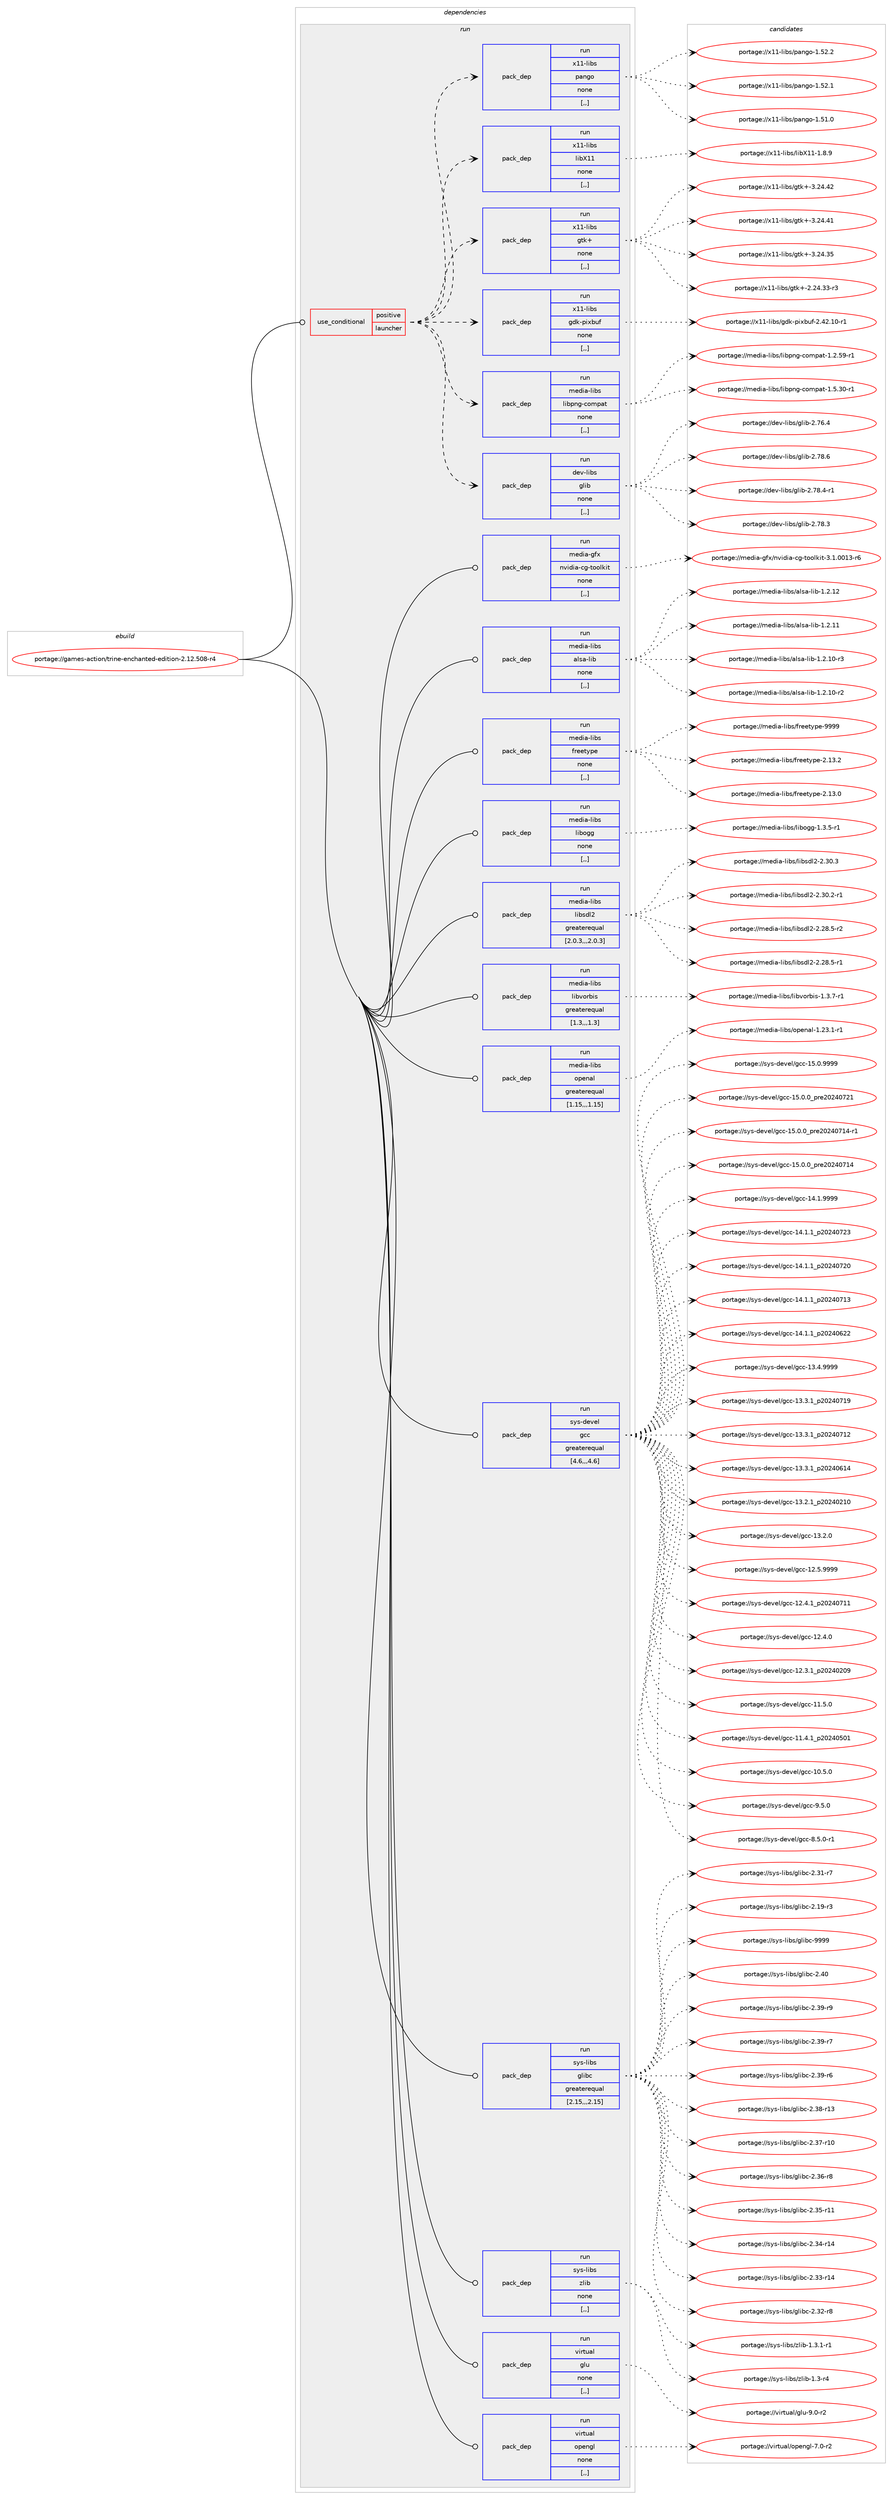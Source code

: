digraph prolog {

# *************
# Graph options
# *************

newrank=true;
concentrate=true;
compound=true;
graph [rankdir=LR,fontname=Helvetica,fontsize=10,ranksep=1.5];#, ranksep=2.5, nodesep=0.2];
edge  [arrowhead=vee];
node  [fontname=Helvetica,fontsize=10];

# **********
# The ebuild
# **********

subgraph cluster_leftcol {
color=gray;
label=<<i>ebuild</i>>;
id [label="portage://games-action/trine-enchanted-edition-2.12.508-r4", color=red, width=4, href="../games-action/trine-enchanted-edition-2.12.508-r4.svg"];
}

# ****************
# The dependencies
# ****************

subgraph cluster_midcol {
color=gray;
label=<<i>dependencies</i>>;
subgraph cluster_compile {
fillcolor="#eeeeee";
style=filled;
label=<<i>compile</i>>;
}
subgraph cluster_compileandrun {
fillcolor="#eeeeee";
style=filled;
label=<<i>compile and run</i>>;
}
subgraph cluster_run {
fillcolor="#eeeeee";
style=filled;
label=<<i>run</i>>;
subgraph cond63171 {
dependency225024 [label=<<TABLE BORDER="0" CELLBORDER="1" CELLSPACING="0" CELLPADDING="4"><TR><TD ROWSPAN="3" CELLPADDING="10">use_conditional</TD></TR><TR><TD>positive</TD></TR><TR><TD>launcher</TD></TR></TABLE>>, shape=none, color=red];
subgraph pack160368 {
dependency225025 [label=<<TABLE BORDER="0" CELLBORDER="1" CELLSPACING="0" CELLPADDING="4" WIDTH="220"><TR><TD ROWSPAN="6" CELLPADDING="30">pack_dep</TD></TR><TR><TD WIDTH="110">run</TD></TR><TR><TD>dev-libs</TD></TR><TR><TD>glib</TD></TR><TR><TD>none</TD></TR><TR><TD>[,,]</TD></TR></TABLE>>, shape=none, color=blue];
}
dependency225024:e -> dependency225025:w [weight=20,style="dashed",arrowhead="vee"];
subgraph pack160369 {
dependency225026 [label=<<TABLE BORDER="0" CELLBORDER="1" CELLSPACING="0" CELLPADDING="4" WIDTH="220"><TR><TD ROWSPAN="6" CELLPADDING="30">pack_dep</TD></TR><TR><TD WIDTH="110">run</TD></TR><TR><TD>media-libs</TD></TR><TR><TD>libpng-compat</TD></TR><TR><TD>none</TD></TR><TR><TD>[,,]</TD></TR></TABLE>>, shape=none, color=blue];
}
dependency225024:e -> dependency225026:w [weight=20,style="dashed",arrowhead="vee"];
subgraph pack160370 {
dependency225027 [label=<<TABLE BORDER="0" CELLBORDER="1" CELLSPACING="0" CELLPADDING="4" WIDTH="220"><TR><TD ROWSPAN="6" CELLPADDING="30">pack_dep</TD></TR><TR><TD WIDTH="110">run</TD></TR><TR><TD>x11-libs</TD></TR><TR><TD>gdk-pixbuf</TD></TR><TR><TD>none</TD></TR><TR><TD>[,,]</TD></TR></TABLE>>, shape=none, color=blue];
}
dependency225024:e -> dependency225027:w [weight=20,style="dashed",arrowhead="vee"];
subgraph pack160371 {
dependency225028 [label=<<TABLE BORDER="0" CELLBORDER="1" CELLSPACING="0" CELLPADDING="4" WIDTH="220"><TR><TD ROWSPAN="6" CELLPADDING="30">pack_dep</TD></TR><TR><TD WIDTH="110">run</TD></TR><TR><TD>x11-libs</TD></TR><TR><TD>gtk+</TD></TR><TR><TD>none</TD></TR><TR><TD>[,,]</TD></TR></TABLE>>, shape=none, color=blue];
}
dependency225024:e -> dependency225028:w [weight=20,style="dashed",arrowhead="vee"];
subgraph pack160372 {
dependency225029 [label=<<TABLE BORDER="0" CELLBORDER="1" CELLSPACING="0" CELLPADDING="4" WIDTH="220"><TR><TD ROWSPAN="6" CELLPADDING="30">pack_dep</TD></TR><TR><TD WIDTH="110">run</TD></TR><TR><TD>x11-libs</TD></TR><TR><TD>libX11</TD></TR><TR><TD>none</TD></TR><TR><TD>[,,]</TD></TR></TABLE>>, shape=none, color=blue];
}
dependency225024:e -> dependency225029:w [weight=20,style="dashed",arrowhead="vee"];
subgraph pack160373 {
dependency225030 [label=<<TABLE BORDER="0" CELLBORDER="1" CELLSPACING="0" CELLPADDING="4" WIDTH="220"><TR><TD ROWSPAN="6" CELLPADDING="30">pack_dep</TD></TR><TR><TD WIDTH="110">run</TD></TR><TR><TD>x11-libs</TD></TR><TR><TD>pango</TD></TR><TR><TD>none</TD></TR><TR><TD>[,,]</TD></TR></TABLE>>, shape=none, color=blue];
}
dependency225024:e -> dependency225030:w [weight=20,style="dashed",arrowhead="vee"];
}
id:e -> dependency225024:w [weight=20,style="solid",arrowhead="odot"];
subgraph pack160374 {
dependency225031 [label=<<TABLE BORDER="0" CELLBORDER="1" CELLSPACING="0" CELLPADDING="4" WIDTH="220"><TR><TD ROWSPAN="6" CELLPADDING="30">pack_dep</TD></TR><TR><TD WIDTH="110">run</TD></TR><TR><TD>media-gfx</TD></TR><TR><TD>nvidia-cg-toolkit</TD></TR><TR><TD>none</TD></TR><TR><TD>[,,]</TD></TR></TABLE>>, shape=none, color=blue];
}
id:e -> dependency225031:w [weight=20,style="solid",arrowhead="odot"];
subgraph pack160375 {
dependency225032 [label=<<TABLE BORDER="0" CELLBORDER="1" CELLSPACING="0" CELLPADDING="4" WIDTH="220"><TR><TD ROWSPAN="6" CELLPADDING="30">pack_dep</TD></TR><TR><TD WIDTH="110">run</TD></TR><TR><TD>media-libs</TD></TR><TR><TD>alsa-lib</TD></TR><TR><TD>none</TD></TR><TR><TD>[,,]</TD></TR></TABLE>>, shape=none, color=blue];
}
id:e -> dependency225032:w [weight=20,style="solid",arrowhead="odot"];
subgraph pack160376 {
dependency225033 [label=<<TABLE BORDER="0" CELLBORDER="1" CELLSPACING="0" CELLPADDING="4" WIDTH="220"><TR><TD ROWSPAN="6" CELLPADDING="30">pack_dep</TD></TR><TR><TD WIDTH="110">run</TD></TR><TR><TD>media-libs</TD></TR><TR><TD>freetype</TD></TR><TR><TD>none</TD></TR><TR><TD>[,,]</TD></TR></TABLE>>, shape=none, color=blue];
}
id:e -> dependency225033:w [weight=20,style="solid",arrowhead="odot"];
subgraph pack160377 {
dependency225034 [label=<<TABLE BORDER="0" CELLBORDER="1" CELLSPACING="0" CELLPADDING="4" WIDTH="220"><TR><TD ROWSPAN="6" CELLPADDING="30">pack_dep</TD></TR><TR><TD WIDTH="110">run</TD></TR><TR><TD>media-libs</TD></TR><TR><TD>libogg</TD></TR><TR><TD>none</TD></TR><TR><TD>[,,]</TD></TR></TABLE>>, shape=none, color=blue];
}
id:e -> dependency225034:w [weight=20,style="solid",arrowhead="odot"];
subgraph pack160378 {
dependency225035 [label=<<TABLE BORDER="0" CELLBORDER="1" CELLSPACING="0" CELLPADDING="4" WIDTH="220"><TR><TD ROWSPAN="6" CELLPADDING="30">pack_dep</TD></TR><TR><TD WIDTH="110">run</TD></TR><TR><TD>media-libs</TD></TR><TR><TD>libsdl2</TD></TR><TR><TD>greaterequal</TD></TR><TR><TD>[2.0.3,,,2.0.3]</TD></TR></TABLE>>, shape=none, color=blue];
}
id:e -> dependency225035:w [weight=20,style="solid",arrowhead="odot"];
subgraph pack160379 {
dependency225036 [label=<<TABLE BORDER="0" CELLBORDER="1" CELLSPACING="0" CELLPADDING="4" WIDTH="220"><TR><TD ROWSPAN="6" CELLPADDING="30">pack_dep</TD></TR><TR><TD WIDTH="110">run</TD></TR><TR><TD>media-libs</TD></TR><TR><TD>libvorbis</TD></TR><TR><TD>greaterequal</TD></TR><TR><TD>[1.3,,,1.3]</TD></TR></TABLE>>, shape=none, color=blue];
}
id:e -> dependency225036:w [weight=20,style="solid",arrowhead="odot"];
subgraph pack160380 {
dependency225037 [label=<<TABLE BORDER="0" CELLBORDER="1" CELLSPACING="0" CELLPADDING="4" WIDTH="220"><TR><TD ROWSPAN="6" CELLPADDING="30">pack_dep</TD></TR><TR><TD WIDTH="110">run</TD></TR><TR><TD>media-libs</TD></TR><TR><TD>openal</TD></TR><TR><TD>greaterequal</TD></TR><TR><TD>[1.15,,,1.15]</TD></TR></TABLE>>, shape=none, color=blue];
}
id:e -> dependency225037:w [weight=20,style="solid",arrowhead="odot"];
subgraph pack160381 {
dependency225038 [label=<<TABLE BORDER="0" CELLBORDER="1" CELLSPACING="0" CELLPADDING="4" WIDTH="220"><TR><TD ROWSPAN="6" CELLPADDING="30">pack_dep</TD></TR><TR><TD WIDTH="110">run</TD></TR><TR><TD>sys-devel</TD></TR><TR><TD>gcc</TD></TR><TR><TD>greaterequal</TD></TR><TR><TD>[4.6,,,4.6]</TD></TR></TABLE>>, shape=none, color=blue];
}
id:e -> dependency225038:w [weight=20,style="solid",arrowhead="odot"];
subgraph pack160382 {
dependency225039 [label=<<TABLE BORDER="0" CELLBORDER="1" CELLSPACING="0" CELLPADDING="4" WIDTH="220"><TR><TD ROWSPAN="6" CELLPADDING="30">pack_dep</TD></TR><TR><TD WIDTH="110">run</TD></TR><TR><TD>sys-libs</TD></TR><TR><TD>glibc</TD></TR><TR><TD>greaterequal</TD></TR><TR><TD>[2.15,,,2.15]</TD></TR></TABLE>>, shape=none, color=blue];
}
id:e -> dependency225039:w [weight=20,style="solid",arrowhead="odot"];
subgraph pack160383 {
dependency225040 [label=<<TABLE BORDER="0" CELLBORDER="1" CELLSPACING="0" CELLPADDING="4" WIDTH="220"><TR><TD ROWSPAN="6" CELLPADDING="30">pack_dep</TD></TR><TR><TD WIDTH="110">run</TD></TR><TR><TD>sys-libs</TD></TR><TR><TD>zlib</TD></TR><TR><TD>none</TD></TR><TR><TD>[,,]</TD></TR></TABLE>>, shape=none, color=blue];
}
id:e -> dependency225040:w [weight=20,style="solid",arrowhead="odot"];
subgraph pack160384 {
dependency225041 [label=<<TABLE BORDER="0" CELLBORDER="1" CELLSPACING="0" CELLPADDING="4" WIDTH="220"><TR><TD ROWSPAN="6" CELLPADDING="30">pack_dep</TD></TR><TR><TD WIDTH="110">run</TD></TR><TR><TD>virtual</TD></TR><TR><TD>glu</TD></TR><TR><TD>none</TD></TR><TR><TD>[,,]</TD></TR></TABLE>>, shape=none, color=blue];
}
id:e -> dependency225041:w [weight=20,style="solid",arrowhead="odot"];
subgraph pack160385 {
dependency225042 [label=<<TABLE BORDER="0" CELLBORDER="1" CELLSPACING="0" CELLPADDING="4" WIDTH="220"><TR><TD ROWSPAN="6" CELLPADDING="30">pack_dep</TD></TR><TR><TD WIDTH="110">run</TD></TR><TR><TD>virtual</TD></TR><TR><TD>opengl</TD></TR><TR><TD>none</TD></TR><TR><TD>[,,]</TD></TR></TABLE>>, shape=none, color=blue];
}
id:e -> dependency225042:w [weight=20,style="solid",arrowhead="odot"];
}
}

# **************
# The candidates
# **************

subgraph cluster_choices {
rank=same;
color=gray;
label=<<i>candidates</i>>;

subgraph choice160368 {
color=black;
nodesep=1;
choice1001011184510810598115471031081059845504655564654 [label="portage://dev-libs/glib-2.78.6", color=red, width=4,href="../dev-libs/glib-2.78.6.svg"];
choice10010111845108105981154710310810598455046555646524511449 [label="portage://dev-libs/glib-2.78.4-r1", color=red, width=4,href="../dev-libs/glib-2.78.4-r1.svg"];
choice1001011184510810598115471031081059845504655564651 [label="portage://dev-libs/glib-2.78.3", color=red, width=4,href="../dev-libs/glib-2.78.3.svg"];
choice1001011184510810598115471031081059845504655544652 [label="portage://dev-libs/glib-2.76.4", color=red, width=4,href="../dev-libs/glib-2.76.4.svg"];
dependency225025:e -> choice1001011184510810598115471031081059845504655564654:w [style=dotted,weight="100"];
dependency225025:e -> choice10010111845108105981154710310810598455046555646524511449:w [style=dotted,weight="100"];
dependency225025:e -> choice1001011184510810598115471031081059845504655564651:w [style=dotted,weight="100"];
dependency225025:e -> choice1001011184510810598115471031081059845504655544652:w [style=dotted,weight="100"];
}
subgraph choice160369 {
color=black;
nodesep=1;
choice1091011001059745108105981154710810598112110103459911110911297116454946534651484511449 [label="portage://media-libs/libpng-compat-1.5.30-r1", color=red, width=4,href="../media-libs/libpng-compat-1.5.30-r1.svg"];
choice1091011001059745108105981154710810598112110103459911110911297116454946504653574511449 [label="portage://media-libs/libpng-compat-1.2.59-r1", color=red, width=4,href="../media-libs/libpng-compat-1.2.59-r1.svg"];
dependency225026:e -> choice1091011001059745108105981154710810598112110103459911110911297116454946534651484511449:w [style=dotted,weight="100"];
dependency225026:e -> choice1091011001059745108105981154710810598112110103459911110911297116454946504653574511449:w [style=dotted,weight="100"];
}
subgraph choice160370 {
color=black;
nodesep=1;
choice1204949451081059811547103100107451121051209811710245504652504649484511449 [label="portage://x11-libs/gdk-pixbuf-2.42.10-r1", color=red, width=4,href="../x11-libs/gdk-pixbuf-2.42.10-r1.svg"];
dependency225027:e -> choice1204949451081059811547103100107451121051209811710245504652504649484511449:w [style=dotted,weight="100"];
}
subgraph choice160371 {
color=black;
nodesep=1;
choice1204949451081059811547103116107434551465052465250 [label="portage://x11-libs/gtk+-3.24.42", color=red, width=4,href="../x11-libs/gtk+-3.24.42.svg"];
choice1204949451081059811547103116107434551465052465249 [label="portage://x11-libs/gtk+-3.24.41", color=red, width=4,href="../x11-libs/gtk+-3.24.41.svg"];
choice1204949451081059811547103116107434551465052465153 [label="portage://x11-libs/gtk+-3.24.35", color=red, width=4,href="../x11-libs/gtk+-3.24.35.svg"];
choice12049494510810598115471031161074345504650524651514511451 [label="portage://x11-libs/gtk+-2.24.33-r3", color=red, width=4,href="../x11-libs/gtk+-2.24.33-r3.svg"];
dependency225028:e -> choice1204949451081059811547103116107434551465052465250:w [style=dotted,weight="100"];
dependency225028:e -> choice1204949451081059811547103116107434551465052465249:w [style=dotted,weight="100"];
dependency225028:e -> choice1204949451081059811547103116107434551465052465153:w [style=dotted,weight="100"];
dependency225028:e -> choice12049494510810598115471031161074345504650524651514511451:w [style=dotted,weight="100"];
}
subgraph choice160372 {
color=black;
nodesep=1;
choice120494945108105981154710810598884949454946564657 [label="portage://x11-libs/libX11-1.8.9", color=red, width=4,href="../x11-libs/libX11-1.8.9.svg"];
dependency225029:e -> choice120494945108105981154710810598884949454946564657:w [style=dotted,weight="100"];
}
subgraph choice160373 {
color=black;
nodesep=1;
choice12049494510810598115471129711010311145494653504650 [label="portage://x11-libs/pango-1.52.2", color=red, width=4,href="../x11-libs/pango-1.52.2.svg"];
choice12049494510810598115471129711010311145494653504649 [label="portage://x11-libs/pango-1.52.1", color=red, width=4,href="../x11-libs/pango-1.52.1.svg"];
choice12049494510810598115471129711010311145494653494648 [label="portage://x11-libs/pango-1.51.0", color=red, width=4,href="../x11-libs/pango-1.51.0.svg"];
dependency225030:e -> choice12049494510810598115471129711010311145494653504650:w [style=dotted,weight="100"];
dependency225030:e -> choice12049494510810598115471129711010311145494653504649:w [style=dotted,weight="100"];
dependency225030:e -> choice12049494510810598115471129711010311145494653494648:w [style=dotted,weight="100"];
}
subgraph choice160374 {
color=black;
nodesep=1;
choice109101100105974510310212047110118105100105974599103451161111111081071051164551464946484849514511454 [label="portage://media-gfx/nvidia-cg-toolkit-3.1.0013-r6", color=red, width=4,href="../media-gfx/nvidia-cg-toolkit-3.1.0013-r6.svg"];
dependency225031:e -> choice109101100105974510310212047110118105100105974599103451161111111081071051164551464946484849514511454:w [style=dotted,weight="100"];
}
subgraph choice160375 {
color=black;
nodesep=1;
choice109101100105974510810598115479710811597451081059845494650464950 [label="portage://media-libs/alsa-lib-1.2.12", color=red, width=4,href="../media-libs/alsa-lib-1.2.12.svg"];
choice109101100105974510810598115479710811597451081059845494650464949 [label="portage://media-libs/alsa-lib-1.2.11", color=red, width=4,href="../media-libs/alsa-lib-1.2.11.svg"];
choice1091011001059745108105981154797108115974510810598454946504649484511451 [label="portage://media-libs/alsa-lib-1.2.10-r3", color=red, width=4,href="../media-libs/alsa-lib-1.2.10-r3.svg"];
choice1091011001059745108105981154797108115974510810598454946504649484511450 [label="portage://media-libs/alsa-lib-1.2.10-r2", color=red, width=4,href="../media-libs/alsa-lib-1.2.10-r2.svg"];
dependency225032:e -> choice109101100105974510810598115479710811597451081059845494650464950:w [style=dotted,weight="100"];
dependency225032:e -> choice109101100105974510810598115479710811597451081059845494650464949:w [style=dotted,weight="100"];
dependency225032:e -> choice1091011001059745108105981154797108115974510810598454946504649484511451:w [style=dotted,weight="100"];
dependency225032:e -> choice1091011001059745108105981154797108115974510810598454946504649484511450:w [style=dotted,weight="100"];
}
subgraph choice160376 {
color=black;
nodesep=1;
choice109101100105974510810598115471021141011011161211121014557575757 [label="portage://media-libs/freetype-9999", color=red, width=4,href="../media-libs/freetype-9999.svg"];
choice1091011001059745108105981154710211410110111612111210145504649514650 [label="portage://media-libs/freetype-2.13.2", color=red, width=4,href="../media-libs/freetype-2.13.2.svg"];
choice1091011001059745108105981154710211410110111612111210145504649514648 [label="portage://media-libs/freetype-2.13.0", color=red, width=4,href="../media-libs/freetype-2.13.0.svg"];
dependency225033:e -> choice109101100105974510810598115471021141011011161211121014557575757:w [style=dotted,weight="100"];
dependency225033:e -> choice1091011001059745108105981154710211410110111612111210145504649514650:w [style=dotted,weight="100"];
dependency225033:e -> choice1091011001059745108105981154710211410110111612111210145504649514648:w [style=dotted,weight="100"];
}
subgraph choice160377 {
color=black;
nodesep=1;
choice10910110010597451081059811547108105981111031034549465146534511449 [label="portage://media-libs/libogg-1.3.5-r1", color=red, width=4,href="../media-libs/libogg-1.3.5-r1.svg"];
dependency225034:e -> choice10910110010597451081059811547108105981111031034549465146534511449:w [style=dotted,weight="100"];
}
subgraph choice160378 {
color=black;
nodesep=1;
choice10910110010597451081059811547108105981151001085045504651484651 [label="portage://media-libs/libsdl2-2.30.3", color=red, width=4,href="../media-libs/libsdl2-2.30.3.svg"];
choice109101100105974510810598115471081059811510010850455046514846504511449 [label="portage://media-libs/libsdl2-2.30.2-r1", color=red, width=4,href="../media-libs/libsdl2-2.30.2-r1.svg"];
choice109101100105974510810598115471081059811510010850455046505646534511450 [label="portage://media-libs/libsdl2-2.28.5-r2", color=red, width=4,href="../media-libs/libsdl2-2.28.5-r2.svg"];
choice109101100105974510810598115471081059811510010850455046505646534511449 [label="portage://media-libs/libsdl2-2.28.5-r1", color=red, width=4,href="../media-libs/libsdl2-2.28.5-r1.svg"];
dependency225035:e -> choice10910110010597451081059811547108105981151001085045504651484651:w [style=dotted,weight="100"];
dependency225035:e -> choice109101100105974510810598115471081059811510010850455046514846504511449:w [style=dotted,weight="100"];
dependency225035:e -> choice109101100105974510810598115471081059811510010850455046505646534511450:w [style=dotted,weight="100"];
dependency225035:e -> choice109101100105974510810598115471081059811510010850455046505646534511449:w [style=dotted,weight="100"];
}
subgraph choice160379 {
color=black;
nodesep=1;
choice1091011001059745108105981154710810598118111114981051154549465146554511449 [label="portage://media-libs/libvorbis-1.3.7-r1", color=red, width=4,href="../media-libs/libvorbis-1.3.7-r1.svg"];
dependency225036:e -> choice1091011001059745108105981154710810598118111114981051154549465146554511449:w [style=dotted,weight="100"];
}
subgraph choice160380 {
color=black;
nodesep=1;
choice1091011001059745108105981154711111210111097108454946505146494511449 [label="portage://media-libs/openal-1.23.1-r1", color=red, width=4,href="../media-libs/openal-1.23.1-r1.svg"];
dependency225037:e -> choice1091011001059745108105981154711111210111097108454946505146494511449:w [style=dotted,weight="100"];
}
subgraph choice160381 {
color=black;
nodesep=1;
choice1151211154510010111810110847103999945495346484657575757 [label="portage://sys-devel/gcc-15.0.9999", color=red, width=4,href="../sys-devel/gcc-15.0.9999.svg"];
choice1151211154510010111810110847103999945495346484648951121141015048505248555049 [label="portage://sys-devel/gcc-15.0.0_pre20240721", color=red, width=4,href="../sys-devel/gcc-15.0.0_pre20240721.svg"];
choice11512111545100101118101108471039999454953464846489511211410150485052485549524511449 [label="portage://sys-devel/gcc-15.0.0_pre20240714-r1", color=red, width=4,href="../sys-devel/gcc-15.0.0_pre20240714-r1.svg"];
choice1151211154510010111810110847103999945495346484648951121141015048505248554952 [label="portage://sys-devel/gcc-15.0.0_pre20240714", color=red, width=4,href="../sys-devel/gcc-15.0.0_pre20240714.svg"];
choice1151211154510010111810110847103999945495246494657575757 [label="portage://sys-devel/gcc-14.1.9999", color=red, width=4,href="../sys-devel/gcc-14.1.9999.svg"];
choice1151211154510010111810110847103999945495246494649951125048505248555051 [label="portage://sys-devel/gcc-14.1.1_p20240723", color=red, width=4,href="../sys-devel/gcc-14.1.1_p20240723.svg"];
choice1151211154510010111810110847103999945495246494649951125048505248555048 [label="portage://sys-devel/gcc-14.1.1_p20240720", color=red, width=4,href="../sys-devel/gcc-14.1.1_p20240720.svg"];
choice1151211154510010111810110847103999945495246494649951125048505248554951 [label="portage://sys-devel/gcc-14.1.1_p20240713", color=red, width=4,href="../sys-devel/gcc-14.1.1_p20240713.svg"];
choice1151211154510010111810110847103999945495246494649951125048505248545050 [label="portage://sys-devel/gcc-14.1.1_p20240622", color=red, width=4,href="../sys-devel/gcc-14.1.1_p20240622.svg"];
choice1151211154510010111810110847103999945495146524657575757 [label="portage://sys-devel/gcc-13.4.9999", color=red, width=4,href="../sys-devel/gcc-13.4.9999.svg"];
choice1151211154510010111810110847103999945495146514649951125048505248554957 [label="portage://sys-devel/gcc-13.3.1_p20240719", color=red, width=4,href="../sys-devel/gcc-13.3.1_p20240719.svg"];
choice1151211154510010111810110847103999945495146514649951125048505248554950 [label="portage://sys-devel/gcc-13.3.1_p20240712", color=red, width=4,href="../sys-devel/gcc-13.3.1_p20240712.svg"];
choice1151211154510010111810110847103999945495146514649951125048505248544952 [label="portage://sys-devel/gcc-13.3.1_p20240614", color=red, width=4,href="../sys-devel/gcc-13.3.1_p20240614.svg"];
choice1151211154510010111810110847103999945495146504649951125048505248504948 [label="portage://sys-devel/gcc-13.2.1_p20240210", color=red, width=4,href="../sys-devel/gcc-13.2.1_p20240210.svg"];
choice1151211154510010111810110847103999945495146504648 [label="portage://sys-devel/gcc-13.2.0", color=red, width=4,href="../sys-devel/gcc-13.2.0.svg"];
choice1151211154510010111810110847103999945495046534657575757 [label="portage://sys-devel/gcc-12.5.9999", color=red, width=4,href="../sys-devel/gcc-12.5.9999.svg"];
choice1151211154510010111810110847103999945495046524649951125048505248554949 [label="portage://sys-devel/gcc-12.4.1_p20240711", color=red, width=4,href="../sys-devel/gcc-12.4.1_p20240711.svg"];
choice1151211154510010111810110847103999945495046524648 [label="portage://sys-devel/gcc-12.4.0", color=red, width=4,href="../sys-devel/gcc-12.4.0.svg"];
choice1151211154510010111810110847103999945495046514649951125048505248504857 [label="portage://sys-devel/gcc-12.3.1_p20240209", color=red, width=4,href="../sys-devel/gcc-12.3.1_p20240209.svg"];
choice1151211154510010111810110847103999945494946534648 [label="portage://sys-devel/gcc-11.5.0", color=red, width=4,href="../sys-devel/gcc-11.5.0.svg"];
choice1151211154510010111810110847103999945494946524649951125048505248534849 [label="portage://sys-devel/gcc-11.4.1_p20240501", color=red, width=4,href="../sys-devel/gcc-11.4.1_p20240501.svg"];
choice1151211154510010111810110847103999945494846534648 [label="portage://sys-devel/gcc-10.5.0", color=red, width=4,href="../sys-devel/gcc-10.5.0.svg"];
choice11512111545100101118101108471039999455746534648 [label="portage://sys-devel/gcc-9.5.0", color=red, width=4,href="../sys-devel/gcc-9.5.0.svg"];
choice115121115451001011181011084710399994556465346484511449 [label="portage://sys-devel/gcc-8.5.0-r1", color=red, width=4,href="../sys-devel/gcc-8.5.0-r1.svg"];
dependency225038:e -> choice1151211154510010111810110847103999945495346484657575757:w [style=dotted,weight="100"];
dependency225038:e -> choice1151211154510010111810110847103999945495346484648951121141015048505248555049:w [style=dotted,weight="100"];
dependency225038:e -> choice11512111545100101118101108471039999454953464846489511211410150485052485549524511449:w [style=dotted,weight="100"];
dependency225038:e -> choice1151211154510010111810110847103999945495346484648951121141015048505248554952:w [style=dotted,weight="100"];
dependency225038:e -> choice1151211154510010111810110847103999945495246494657575757:w [style=dotted,weight="100"];
dependency225038:e -> choice1151211154510010111810110847103999945495246494649951125048505248555051:w [style=dotted,weight="100"];
dependency225038:e -> choice1151211154510010111810110847103999945495246494649951125048505248555048:w [style=dotted,weight="100"];
dependency225038:e -> choice1151211154510010111810110847103999945495246494649951125048505248554951:w [style=dotted,weight="100"];
dependency225038:e -> choice1151211154510010111810110847103999945495246494649951125048505248545050:w [style=dotted,weight="100"];
dependency225038:e -> choice1151211154510010111810110847103999945495146524657575757:w [style=dotted,weight="100"];
dependency225038:e -> choice1151211154510010111810110847103999945495146514649951125048505248554957:w [style=dotted,weight="100"];
dependency225038:e -> choice1151211154510010111810110847103999945495146514649951125048505248554950:w [style=dotted,weight="100"];
dependency225038:e -> choice1151211154510010111810110847103999945495146514649951125048505248544952:w [style=dotted,weight="100"];
dependency225038:e -> choice1151211154510010111810110847103999945495146504649951125048505248504948:w [style=dotted,weight="100"];
dependency225038:e -> choice1151211154510010111810110847103999945495146504648:w [style=dotted,weight="100"];
dependency225038:e -> choice1151211154510010111810110847103999945495046534657575757:w [style=dotted,weight="100"];
dependency225038:e -> choice1151211154510010111810110847103999945495046524649951125048505248554949:w [style=dotted,weight="100"];
dependency225038:e -> choice1151211154510010111810110847103999945495046524648:w [style=dotted,weight="100"];
dependency225038:e -> choice1151211154510010111810110847103999945495046514649951125048505248504857:w [style=dotted,weight="100"];
dependency225038:e -> choice1151211154510010111810110847103999945494946534648:w [style=dotted,weight="100"];
dependency225038:e -> choice1151211154510010111810110847103999945494946524649951125048505248534849:w [style=dotted,weight="100"];
dependency225038:e -> choice1151211154510010111810110847103999945494846534648:w [style=dotted,weight="100"];
dependency225038:e -> choice11512111545100101118101108471039999455746534648:w [style=dotted,weight="100"];
dependency225038:e -> choice115121115451001011181011084710399994556465346484511449:w [style=dotted,weight="100"];
}
subgraph choice160382 {
color=black;
nodesep=1;
choice11512111545108105981154710310810598994557575757 [label="portage://sys-libs/glibc-9999", color=red, width=4,href="../sys-libs/glibc-9999.svg"];
choice11512111545108105981154710310810598994550465248 [label="portage://sys-libs/glibc-2.40", color=red, width=4,href="../sys-libs/glibc-2.40.svg"];
choice115121115451081059811547103108105989945504651574511457 [label="portage://sys-libs/glibc-2.39-r9", color=red, width=4,href="../sys-libs/glibc-2.39-r9.svg"];
choice115121115451081059811547103108105989945504651574511455 [label="portage://sys-libs/glibc-2.39-r7", color=red, width=4,href="../sys-libs/glibc-2.39-r7.svg"];
choice115121115451081059811547103108105989945504651574511454 [label="portage://sys-libs/glibc-2.39-r6", color=red, width=4,href="../sys-libs/glibc-2.39-r6.svg"];
choice11512111545108105981154710310810598994550465156451144951 [label="portage://sys-libs/glibc-2.38-r13", color=red, width=4,href="../sys-libs/glibc-2.38-r13.svg"];
choice11512111545108105981154710310810598994550465155451144948 [label="portage://sys-libs/glibc-2.37-r10", color=red, width=4,href="../sys-libs/glibc-2.37-r10.svg"];
choice115121115451081059811547103108105989945504651544511456 [label="portage://sys-libs/glibc-2.36-r8", color=red, width=4,href="../sys-libs/glibc-2.36-r8.svg"];
choice11512111545108105981154710310810598994550465153451144949 [label="portage://sys-libs/glibc-2.35-r11", color=red, width=4,href="../sys-libs/glibc-2.35-r11.svg"];
choice11512111545108105981154710310810598994550465152451144952 [label="portage://sys-libs/glibc-2.34-r14", color=red, width=4,href="../sys-libs/glibc-2.34-r14.svg"];
choice11512111545108105981154710310810598994550465151451144952 [label="portage://sys-libs/glibc-2.33-r14", color=red, width=4,href="../sys-libs/glibc-2.33-r14.svg"];
choice115121115451081059811547103108105989945504651504511456 [label="portage://sys-libs/glibc-2.32-r8", color=red, width=4,href="../sys-libs/glibc-2.32-r8.svg"];
choice115121115451081059811547103108105989945504651494511455 [label="portage://sys-libs/glibc-2.31-r7", color=red, width=4,href="../sys-libs/glibc-2.31-r7.svg"];
choice115121115451081059811547103108105989945504649574511451 [label="portage://sys-libs/glibc-2.19-r3", color=red, width=4,href="../sys-libs/glibc-2.19-r3.svg"];
dependency225039:e -> choice11512111545108105981154710310810598994557575757:w [style=dotted,weight="100"];
dependency225039:e -> choice11512111545108105981154710310810598994550465248:w [style=dotted,weight="100"];
dependency225039:e -> choice115121115451081059811547103108105989945504651574511457:w [style=dotted,weight="100"];
dependency225039:e -> choice115121115451081059811547103108105989945504651574511455:w [style=dotted,weight="100"];
dependency225039:e -> choice115121115451081059811547103108105989945504651574511454:w [style=dotted,weight="100"];
dependency225039:e -> choice11512111545108105981154710310810598994550465156451144951:w [style=dotted,weight="100"];
dependency225039:e -> choice11512111545108105981154710310810598994550465155451144948:w [style=dotted,weight="100"];
dependency225039:e -> choice115121115451081059811547103108105989945504651544511456:w [style=dotted,weight="100"];
dependency225039:e -> choice11512111545108105981154710310810598994550465153451144949:w [style=dotted,weight="100"];
dependency225039:e -> choice11512111545108105981154710310810598994550465152451144952:w [style=dotted,weight="100"];
dependency225039:e -> choice11512111545108105981154710310810598994550465151451144952:w [style=dotted,weight="100"];
dependency225039:e -> choice115121115451081059811547103108105989945504651504511456:w [style=dotted,weight="100"];
dependency225039:e -> choice115121115451081059811547103108105989945504651494511455:w [style=dotted,weight="100"];
dependency225039:e -> choice115121115451081059811547103108105989945504649574511451:w [style=dotted,weight="100"];
}
subgraph choice160383 {
color=black;
nodesep=1;
choice115121115451081059811547122108105984549465146494511449 [label="portage://sys-libs/zlib-1.3.1-r1", color=red, width=4,href="../sys-libs/zlib-1.3.1-r1.svg"];
choice11512111545108105981154712210810598454946514511452 [label="portage://sys-libs/zlib-1.3-r4", color=red, width=4,href="../sys-libs/zlib-1.3-r4.svg"];
dependency225040:e -> choice115121115451081059811547122108105984549465146494511449:w [style=dotted,weight="100"];
dependency225040:e -> choice11512111545108105981154712210810598454946514511452:w [style=dotted,weight="100"];
}
subgraph choice160384 {
color=black;
nodesep=1;
choice1181051141161179710847103108117455746484511450 [label="portage://virtual/glu-9.0-r2", color=red, width=4,href="../virtual/glu-9.0-r2.svg"];
dependency225041:e -> choice1181051141161179710847103108117455746484511450:w [style=dotted,weight="100"];
}
subgraph choice160385 {
color=black;
nodesep=1;
choice1181051141161179710847111112101110103108455546484511450 [label="portage://virtual/opengl-7.0-r2", color=red, width=4,href="../virtual/opengl-7.0-r2.svg"];
dependency225042:e -> choice1181051141161179710847111112101110103108455546484511450:w [style=dotted,weight="100"];
}
}

}
